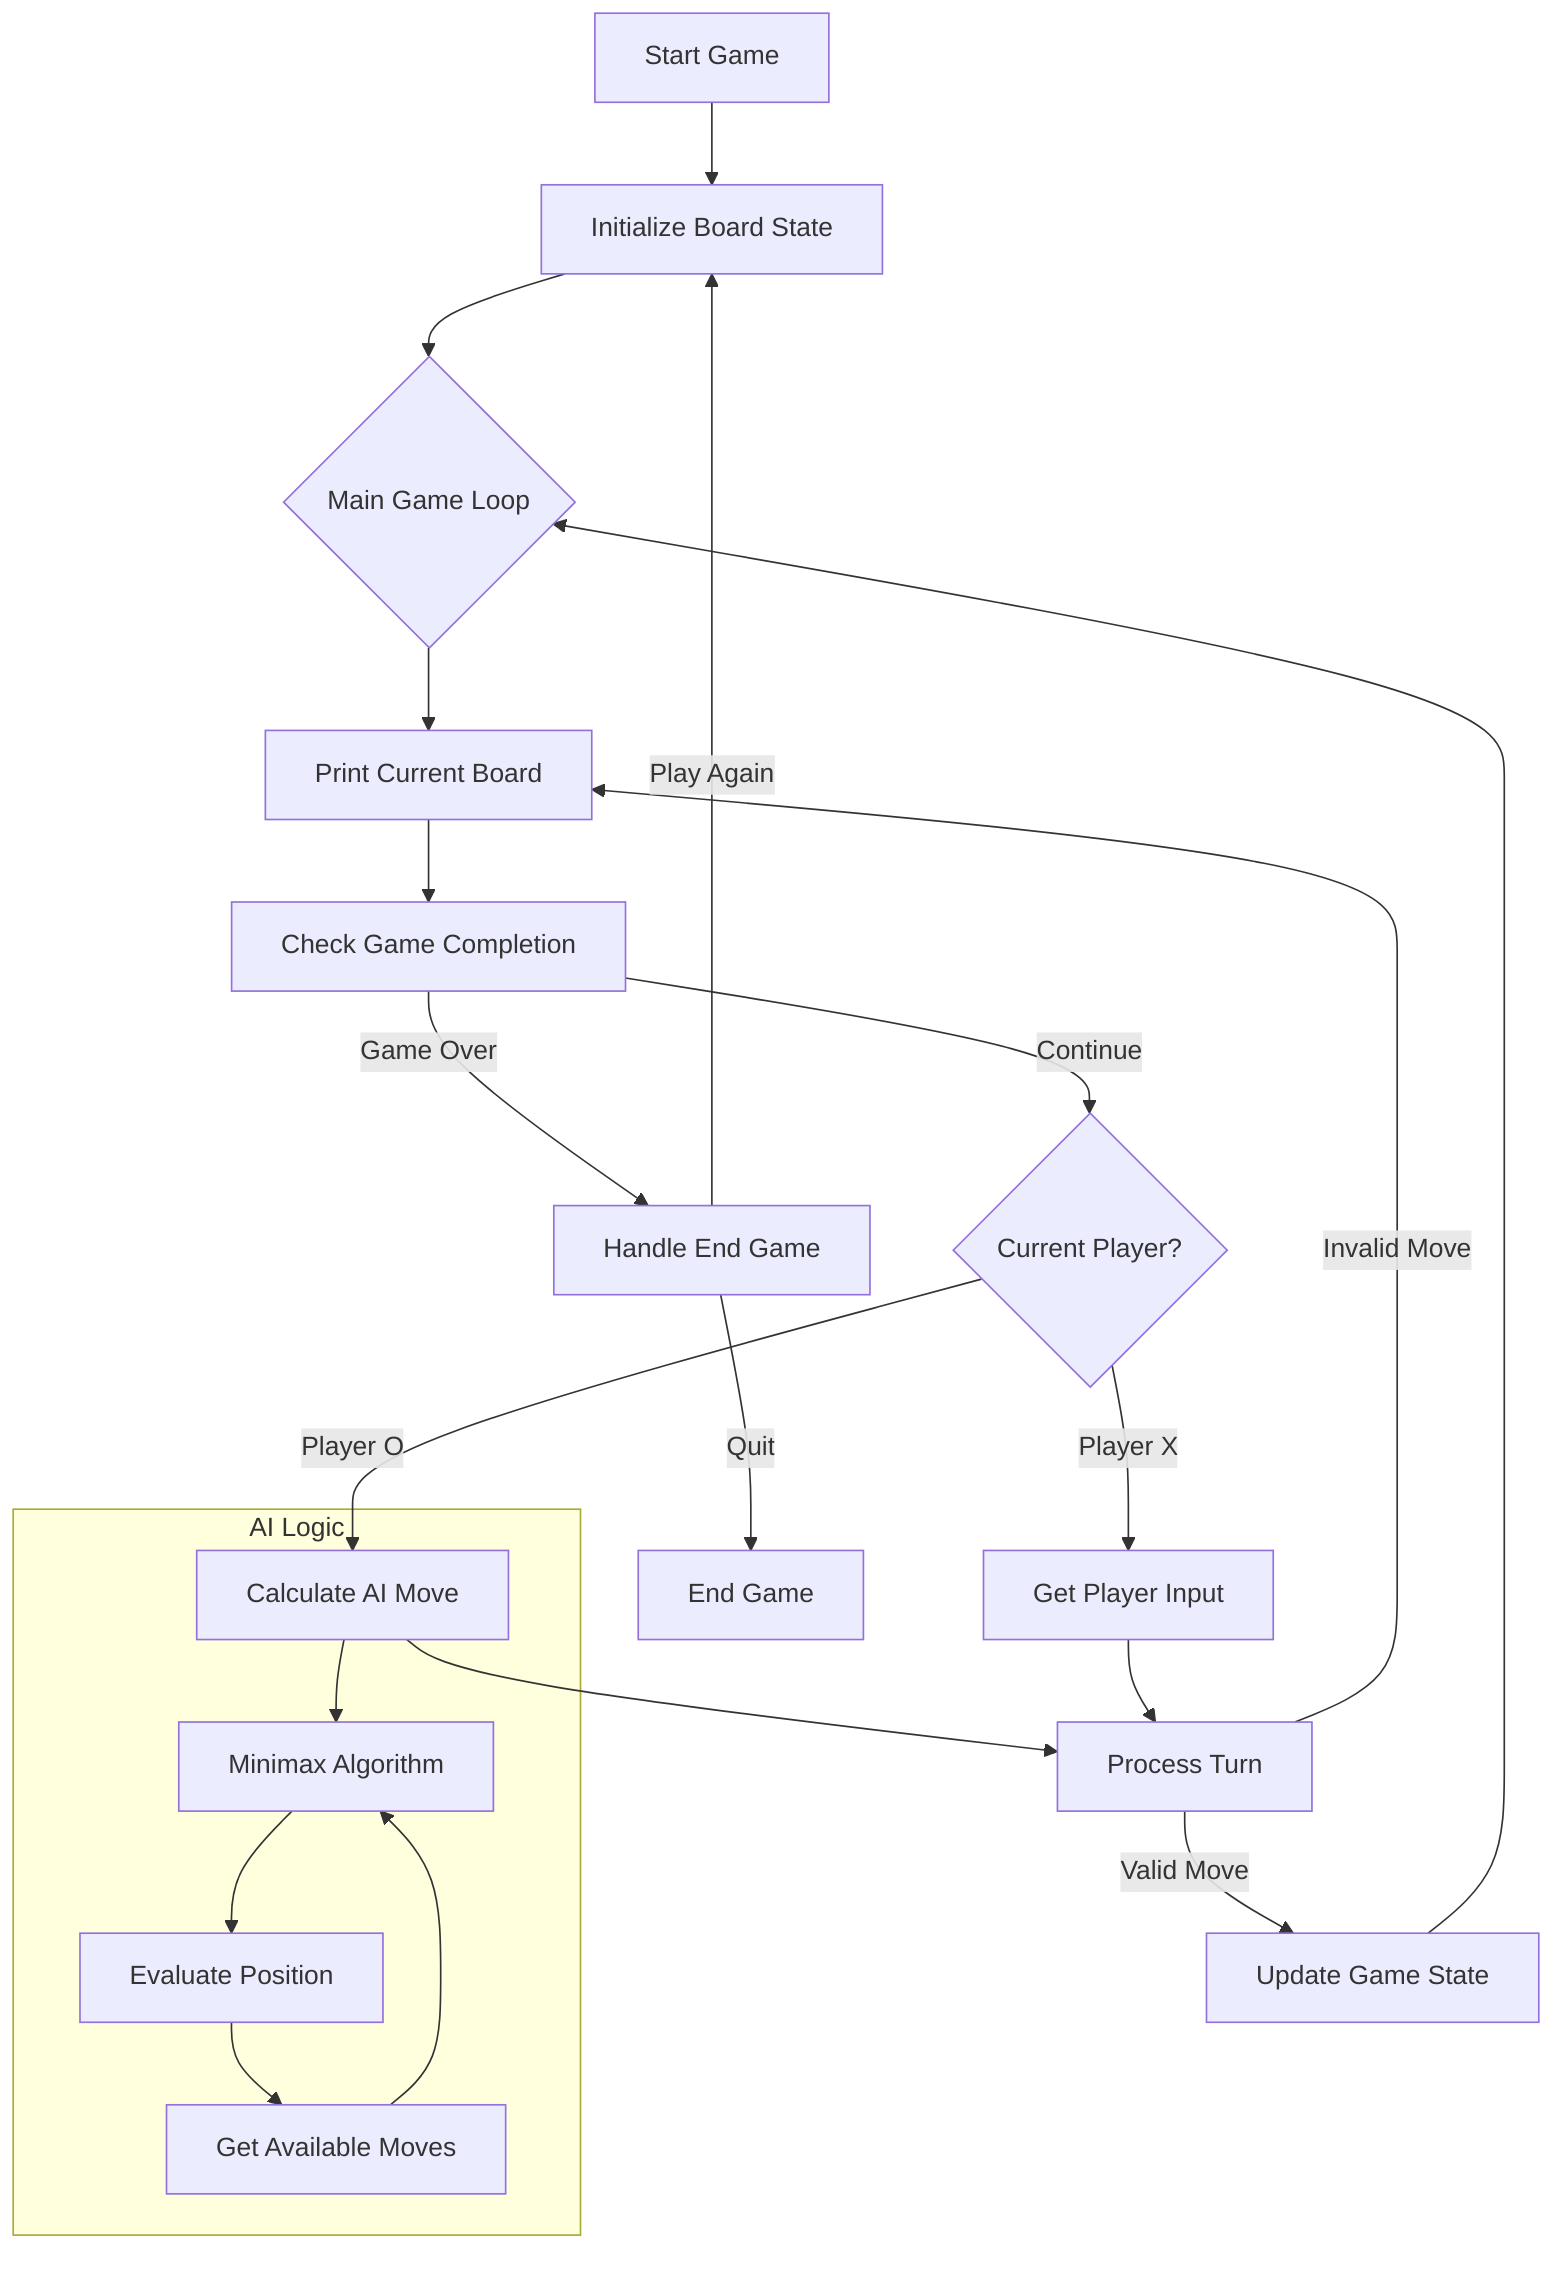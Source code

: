 %% TD Flowchart (Main Game Logic)
flowchart TD
    A[Start Game] --> B[Initialize Board State]
    B --> C{Main Game Loop}
    C --> D[Print Current Board]
    D --> E[Check Game Completion]
    E -->|Game Over| F[Handle End Game]
    F -->|Play Again| B
    F -->|Quit| Z[End Game]
    E -->|Continue| G{Current Player?}
    G -->|Player X| H[Get Player Input]
    G -->|Player O| I[Calculate AI Move]
    H --> J[Process Turn]
    I --> J
    J -->|Invalid Move| D
    J -->|Valid Move| K[Update Game State]
    K --> C

    subgraph AI Logic
    I --> M[Minimax Algorithm]
    M --> N[Evaluate Position]
    N --> O[Get Available Moves]
    O --> M
    end